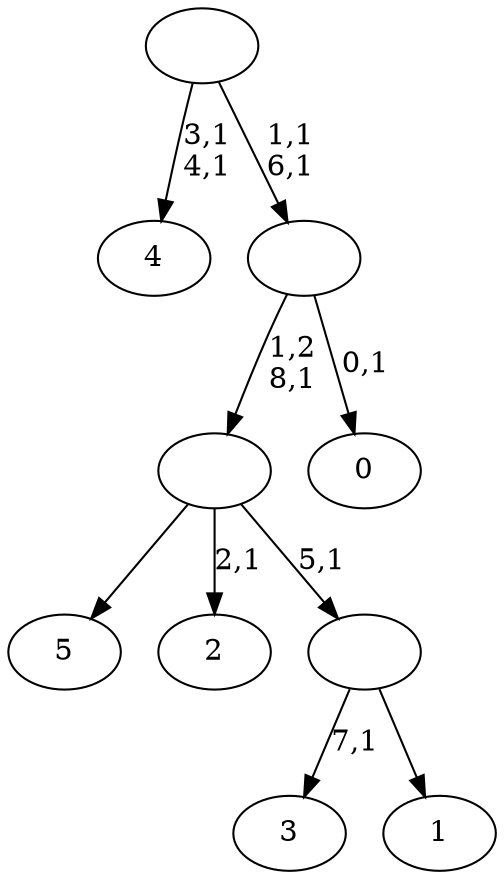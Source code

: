 digraph T {
	15 [label="5"]
	14 [label="4"]
	11 [label="3"]
	9 [label="2"]
	7 [label="1"]
	6 [label=""]
	5 [label=""]
	4 [label="0"]
	2 [label=""]
	0 [label=""]
	6 -> 11 [label="7,1"]
	6 -> 7 [label=""]
	5 -> 9 [label="2,1"]
	5 -> 15 [label=""]
	5 -> 6 [label="5,1"]
	2 -> 4 [label="0,1"]
	2 -> 5 [label="1,2\n8,1"]
	0 -> 2 [label="1,1\n6,1"]
	0 -> 14 [label="3,1\n4,1"]
}
